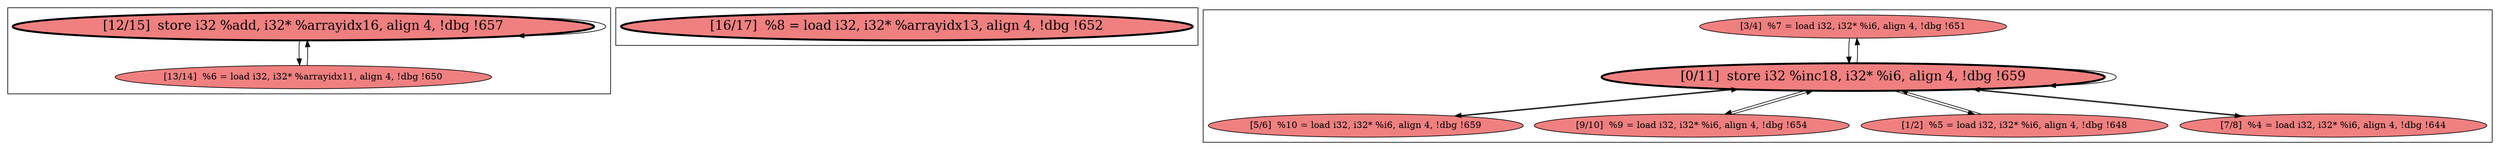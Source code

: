 
digraph G {





subgraph cluster2 {


node141 [penwidth=3.0,fontsize=20,fillcolor=lightcoral,label="[12/15]  store i32 %add, i32* %arrayidx16, align 4, !dbg !657",shape=ellipse,style=filled ]
node140 [fillcolor=lightcoral,label="[13/14]  %6 = load i32, i32* %arrayidx11, align 4, !dbg !650",shape=ellipse,style=filled ]

node141->node140 [ ]
node141->node141 [ ]
node140->node141 [ ]


}

subgraph cluster0 {


node133 [penwidth=3.0,fontsize=20,fillcolor=lightcoral,label="[16/17]  %8 = load i32, i32* %arrayidx13, align 4, !dbg !652",shape=ellipse,style=filled ]



}

subgraph cluster1 {


node137 [fillcolor=lightcoral,label="[3/4]  %7 = load i32, i32* %i6, align 4, !dbg !651",shape=ellipse,style=filled ]
node136 [fillcolor=lightcoral,label="[5/6]  %10 = load i32, i32* %i6, align 4, !dbg !659",shape=ellipse,style=filled ]
node134 [fillcolor=lightcoral,label="[9/10]  %9 = load i32, i32* %i6, align 4, !dbg !654",shape=ellipse,style=filled ]
node139 [fillcolor=lightcoral,label="[1/2]  %5 = load i32, i32* %i6, align 4, !dbg !648",shape=ellipse,style=filled ]
node138 [penwidth=3.0,fontsize=20,fillcolor=lightcoral,label="[0/11]  store i32 %inc18, i32* %i6, align 4, !dbg !659",shape=ellipse,style=filled ]
node135 [fillcolor=lightcoral,label="[7/8]  %4 = load i32, i32* %i6, align 4, !dbg !644",shape=ellipse,style=filled ]

node137->node138 [ ]
node138->node139 [ ]
node139->node138 [ ]
node136->node138 [ ]
node135->node138 [ ]
node138->node138 [ ]
node138->node135 [ ]
node138->node137 [ ]
node134->node138 [ ]
node138->node134 [ ]
node138->node136 [ ]


}

}
